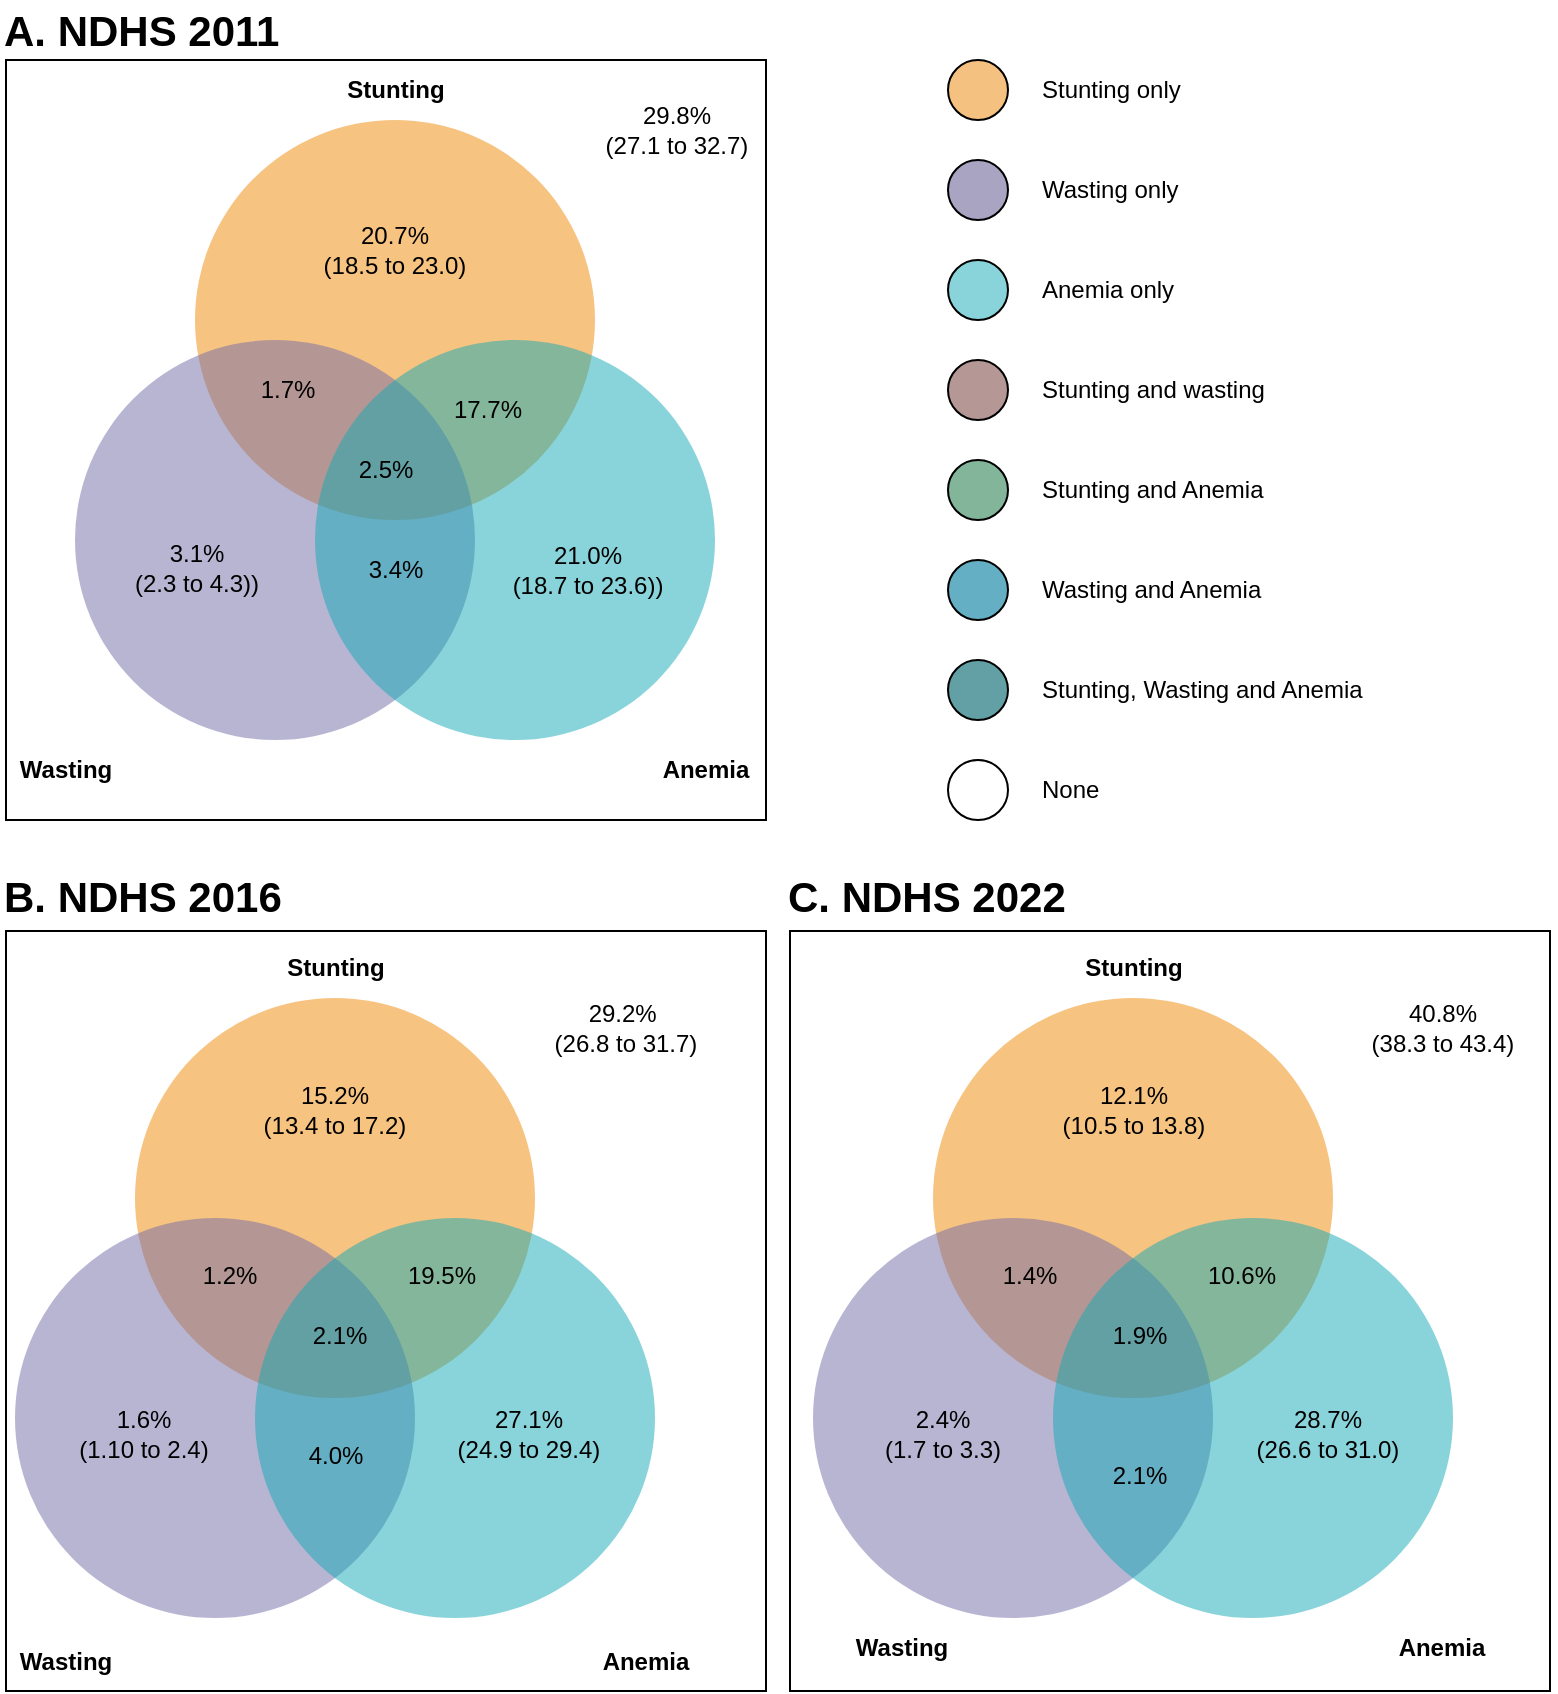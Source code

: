 <mxfile version="24.7.17">
  <diagram id="3228e29e-7158-1315-38df-8450db1d8a1d" name="Page-1">
    <mxGraphModel dx="1342" dy="878" grid="1" gridSize="10" guides="1" tooltips="1" connect="1" arrows="1" fold="1" page="1" pageScale="1" pageWidth="1169" pageHeight="827" background="none" math="0" shadow="0">
      <root>
        <mxCell id="0" />
        <mxCell id="1" parent="0" />
        <mxCell id="RtabNEArBvelA4OqSHXU-21658" value="" style="group" vertex="1" connectable="0" parent="1">
          <mxGeometry x="322" y="160" width="380" height="380" as="geometry" />
        </mxCell>
        <mxCell id="RtabNEArBvelA4OqSHXU-21667" value="" style="rounded=0;whiteSpace=wrap;html=1;" vertex="1" parent="RtabNEArBvelA4OqSHXU-21658">
          <mxGeometry width="380" height="380" as="geometry" />
        </mxCell>
        <mxCell id="21637" value="&lt;div style=&quot;text-align: center; font-size: 16px;&quot;&gt;&lt;br&gt;&lt;/div&gt;" style="ellipse;whiteSpace=wrap;html=1;aspect=fixed;rounded=1;shadow=0;glass=0;labelBackgroundColor=none;strokeColor=none;strokeWidth=1;fillColor=#F08705;gradientColor=none;fontFamily=Helvetica;fontSize=16;fontColor=#2F5B7C;align=center;opacity=50;verticalAlign=top;spacing=15;" parent="RtabNEArBvelA4OqSHXU-21658" vertex="1">
          <mxGeometry x="94.5" y="30" width="200" height="200" as="geometry" />
        </mxCell>
        <mxCell id="21638" value="" style="ellipse;whiteSpace=wrap;html=1;aspect=fixed;rounded=1;shadow=0;glass=0;labelBackgroundColor=none;strokeColor=none;strokeWidth=1;fillColor=#736CA8;gradientColor=none;fontFamily=Helvetica;fontSize=16;fontColor=#2F5B7C;align=left;opacity=50;spacing=15;" parent="RtabNEArBvelA4OqSHXU-21658" vertex="1">
          <mxGeometry x="34.5" y="140" width="200" height="200" as="geometry" />
        </mxCell>
        <mxCell id="21639" value="" style="ellipse;whiteSpace=wrap;html=1;aspect=fixed;rounded=1;shadow=0;glass=0;labelBackgroundColor=none;strokeColor=none;strokeWidth=1;fillColor=#12AAB5;gradientColor=none;fontFamily=Helvetica;fontSize=16;fontColor=#2F5B7C;align=right;opacity=50;spacing=15;" parent="RtabNEArBvelA4OqSHXU-21658" vertex="1">
          <mxGeometry x="154.5" y="140" width="200" height="200" as="geometry" />
        </mxCell>
        <mxCell id="puNikfvUWUpaqLuVU3R2-21652" value="Stunting" style="text;html=1;align=center;verticalAlign=middle;whiteSpace=wrap;rounded=0;fontStyle=1" parent="RtabNEArBvelA4OqSHXU-21658" vertex="1">
          <mxGeometry x="164.5" width="60" height="30" as="geometry" />
        </mxCell>
        <mxCell id="puNikfvUWUpaqLuVU3R2-21654" value="Wasting" style="text;html=1;align=center;verticalAlign=middle;whiteSpace=wrap;rounded=0;fontStyle=1" parent="RtabNEArBvelA4OqSHXU-21658" vertex="1">
          <mxGeometry y="340" width="60" height="30" as="geometry" />
        </mxCell>
        <mxCell id="puNikfvUWUpaqLuVU3R2-21655" value="Anemia" style="text;html=1;align=center;verticalAlign=middle;whiteSpace=wrap;rounded=0;fontStyle=1" parent="RtabNEArBvelA4OqSHXU-21658" vertex="1">
          <mxGeometry x="320" y="340" width="60" height="30" as="geometry" />
        </mxCell>
        <mxCell id="RtabNEArBvelA4OqSHXU-21795" value="2.5%" style="text;html=1;align=center;verticalAlign=middle;whiteSpace=wrap;rounded=0;" vertex="1" parent="RtabNEArBvelA4OqSHXU-21658">
          <mxGeometry x="160" y="190" width="60" height="30" as="geometry" />
        </mxCell>
        <mxCell id="RtabNEArBvelA4OqSHXU-21796" value="1.7%" style="text;html=1;align=center;verticalAlign=middle;whiteSpace=wrap;rounded=0;" vertex="1" parent="RtabNEArBvelA4OqSHXU-21658">
          <mxGeometry x="111" y="150" width="60" height="30" as="geometry" />
        </mxCell>
        <mxCell id="RtabNEArBvelA4OqSHXU-21797" value="17.7%" style="text;html=1;align=center;verticalAlign=middle;whiteSpace=wrap;rounded=0;" vertex="1" parent="RtabNEArBvelA4OqSHXU-21658">
          <mxGeometry x="211" y="160" width="60" height="30" as="geometry" />
        </mxCell>
        <mxCell id="RtabNEArBvelA4OqSHXU-21798" value="20.7%&lt;div&gt;(18.5 to 23.0)&lt;/div&gt;" style="text;html=1;align=center;verticalAlign=middle;whiteSpace=wrap;rounded=0;" vertex="1" parent="RtabNEArBvelA4OqSHXU-21658">
          <mxGeometry x="157.25" y="80" width="74.5" height="30" as="geometry" />
        </mxCell>
        <mxCell id="RtabNEArBvelA4OqSHXU-21799" value="3.1%&lt;div&gt;(2.3 to 4.3))&lt;/div&gt;" style="text;html=1;align=center;verticalAlign=middle;whiteSpace=wrap;rounded=0;" vertex="1" parent="RtabNEArBvelA4OqSHXU-21658">
          <mxGeometry x="60" y="239" width="71" height="30" as="geometry" />
        </mxCell>
        <mxCell id="RtabNEArBvelA4OqSHXU-21800" value="21.0%&lt;div&gt;(18.7 to 23.6))&lt;/div&gt;" style="text;html=1;align=center;verticalAlign=middle;whiteSpace=wrap;rounded=0;" vertex="1" parent="RtabNEArBvelA4OqSHXU-21658">
          <mxGeometry x="248" y="240" width="86" height="30" as="geometry" />
        </mxCell>
        <mxCell id="RtabNEArBvelA4OqSHXU-21835" value="29.8%&lt;div&gt;(27.1 to 32.7)&lt;/div&gt;" style="text;html=1;align=center;verticalAlign=middle;whiteSpace=wrap;rounded=0;" vertex="1" parent="RtabNEArBvelA4OqSHXU-21658">
          <mxGeometry x="294.5" y="20" width="81" height="30" as="geometry" />
        </mxCell>
        <mxCell id="RtabNEArBvelA4OqSHXU-21852" value="3.4%" style="text;html=1;align=center;verticalAlign=middle;whiteSpace=wrap;rounded=0;" vertex="1" parent="RtabNEArBvelA4OqSHXU-21658">
          <mxGeometry x="164.5" y="240" width="60" height="30" as="geometry" />
        </mxCell>
        <mxCell id="RtabNEArBvelA4OqSHXU-21659" value="" style="group" vertex="1" connectable="0" parent="1">
          <mxGeometry x="322" y="599" width="380" height="376.5" as="geometry" />
        </mxCell>
        <mxCell id="RtabNEArBvelA4OqSHXU-21668" value="" style="rounded=0;whiteSpace=wrap;html=1;" vertex="1" parent="RtabNEArBvelA4OqSHXU-21659">
          <mxGeometry y="-3.5" width="380" height="380" as="geometry" />
        </mxCell>
        <mxCell id="puNikfvUWUpaqLuVU3R2-21656" value="&lt;div style=&quot;text-align: center; font-size: 16px;&quot;&gt;&lt;br&gt;&lt;/div&gt;" style="ellipse;whiteSpace=wrap;html=1;aspect=fixed;rounded=1;shadow=0;glass=0;labelBackgroundColor=none;strokeColor=none;strokeWidth=1;fillColor=#F08705;gradientColor=none;fontFamily=Helvetica;fontSize=16;fontColor=#2F5B7C;align=center;opacity=50;verticalAlign=top;spacing=15;" parent="RtabNEArBvelA4OqSHXU-21659" vertex="1">
          <mxGeometry x="64.5" y="30" width="200" height="200" as="geometry" />
        </mxCell>
        <mxCell id="puNikfvUWUpaqLuVU3R2-21657" value="" style="ellipse;whiteSpace=wrap;html=1;aspect=fixed;rounded=1;shadow=0;glass=0;labelBackgroundColor=none;strokeColor=none;strokeWidth=1;fillColor=#736CA8;gradientColor=none;fontFamily=Helvetica;fontSize=16;fontColor=#2F5B7C;align=left;opacity=50;spacing=15;" parent="RtabNEArBvelA4OqSHXU-21659" vertex="1">
          <mxGeometry x="4.5" y="140" width="200" height="200" as="geometry" />
        </mxCell>
        <mxCell id="puNikfvUWUpaqLuVU3R2-21658" value="" style="ellipse;whiteSpace=wrap;html=1;aspect=fixed;rounded=1;shadow=0;glass=0;labelBackgroundColor=none;strokeColor=none;strokeWidth=1;fillColor=#12AAB5;gradientColor=none;fontFamily=Helvetica;fontSize=16;fontColor=#2F5B7C;align=right;opacity=50;spacing=15;" parent="RtabNEArBvelA4OqSHXU-21659" vertex="1">
          <mxGeometry x="124.5" y="140" width="200" height="200" as="geometry" />
        </mxCell>
        <mxCell id="puNikfvUWUpaqLuVU3R2-21659" value="Stunting" style="text;html=1;align=center;verticalAlign=middle;whiteSpace=wrap;rounded=0;fontStyle=1" parent="RtabNEArBvelA4OqSHXU-21659" vertex="1">
          <mxGeometry x="134.5" width="60" height="30" as="geometry" />
        </mxCell>
        <mxCell id="puNikfvUWUpaqLuVU3R2-21660" value="Wasting" style="text;html=1;align=center;verticalAlign=middle;whiteSpace=wrap;rounded=0;fontStyle=1" parent="RtabNEArBvelA4OqSHXU-21659" vertex="1">
          <mxGeometry y="346.5" width="60" height="30" as="geometry" />
        </mxCell>
        <mxCell id="puNikfvUWUpaqLuVU3R2-21661" value="Anemia" style="text;html=1;align=center;verticalAlign=middle;whiteSpace=wrap;rounded=0;fontStyle=1" parent="RtabNEArBvelA4OqSHXU-21659" vertex="1">
          <mxGeometry x="290" y="346.5" width="60" height="30" as="geometry" />
        </mxCell>
        <mxCell id="RtabNEArBvelA4OqSHXU-21815" value="2.1%" style="text;html=1;align=center;verticalAlign=middle;whiteSpace=wrap;rounded=0;" vertex="1" parent="RtabNEArBvelA4OqSHXU-21659">
          <mxGeometry x="137" y="184" width="60" height="30" as="geometry" />
        </mxCell>
        <mxCell id="RtabNEArBvelA4OqSHXU-21816" value="1.2%" style="text;html=1;align=center;verticalAlign=middle;whiteSpace=wrap;rounded=0;" vertex="1" parent="RtabNEArBvelA4OqSHXU-21659">
          <mxGeometry x="81.5" y="154" width="60" height="30" as="geometry" />
        </mxCell>
        <mxCell id="RtabNEArBvelA4OqSHXU-21817" value="19.5%" style="text;html=1;align=center;verticalAlign=middle;whiteSpace=wrap;rounded=0;" vertex="1" parent="RtabNEArBvelA4OqSHXU-21659">
          <mxGeometry x="188" y="154" width="60" height="30" as="geometry" />
        </mxCell>
        <mxCell id="RtabNEArBvelA4OqSHXU-21818" value="15.2%&lt;div&gt;(13.4 to 17.2)&lt;/div&gt;" style="text;html=1;align=center;verticalAlign=middle;whiteSpace=wrap;rounded=0;" vertex="1" parent="RtabNEArBvelA4OqSHXU-21659">
          <mxGeometry x="120.25" y="71" width="88.5" height="30" as="geometry" />
        </mxCell>
        <mxCell id="RtabNEArBvelA4OqSHXU-21819" value="1.6%&lt;div&gt;(1.10 to 2.4)&lt;/div&gt;" style="text;html=1;align=center;verticalAlign=middle;whiteSpace=wrap;rounded=0;" vertex="1" parent="RtabNEArBvelA4OqSHXU-21659">
          <mxGeometry x="30" y="233" width="78" height="30" as="geometry" />
        </mxCell>
        <mxCell id="RtabNEArBvelA4OqSHXU-21820" value="27.1%&lt;div&gt;(24.9 to 29.4)&lt;/div&gt;" style="text;html=1;align=center;verticalAlign=middle;whiteSpace=wrap;rounded=0;" vertex="1" parent="RtabNEArBvelA4OqSHXU-21659">
          <mxGeometry x="220" y="233" width="83" height="30" as="geometry" />
        </mxCell>
        <mxCell id="RtabNEArBvelA4OqSHXU-21834" value="29.2%&amp;nbsp;&lt;div&gt;(26.8 to 31.7)&lt;/div&gt;" style="text;html=1;align=center;verticalAlign=middle;whiteSpace=wrap;rounded=0;" vertex="1" parent="RtabNEArBvelA4OqSHXU-21659">
          <mxGeometry x="270" y="30" width="80" height="30" as="geometry" />
        </mxCell>
        <mxCell id="RtabNEArBvelA4OqSHXU-21836" value="4.0%" style="text;html=1;align=center;verticalAlign=middle;whiteSpace=wrap;rounded=0;" vertex="1" parent="RtabNEArBvelA4OqSHXU-21659">
          <mxGeometry x="134.5" y="244" width="60" height="30" as="geometry" />
        </mxCell>
        <mxCell id="RtabNEArBvelA4OqSHXU-21660" value="" style="group" vertex="1" connectable="0" parent="1">
          <mxGeometry x="711" y="599" width="386" height="376.5" as="geometry" />
        </mxCell>
        <mxCell id="RtabNEArBvelA4OqSHXU-21669" value="" style="rounded=0;whiteSpace=wrap;html=1;" vertex="1" parent="RtabNEArBvelA4OqSHXU-21660">
          <mxGeometry x="3" y="-3.5" width="380" height="380" as="geometry" />
        </mxCell>
        <mxCell id="puNikfvUWUpaqLuVU3R2-21662" value="&lt;div style=&quot;text-align: center; font-size: 16px;&quot;&gt;&lt;br&gt;&lt;/div&gt;" style="ellipse;whiteSpace=wrap;html=1;aspect=fixed;rounded=1;shadow=0;glass=0;labelBackgroundColor=none;strokeColor=none;strokeWidth=1;fillColor=#F08705;gradientColor=none;fontFamily=Helvetica;fontSize=16;fontColor=#2F5B7C;align=center;opacity=50;verticalAlign=top;spacing=15;" parent="RtabNEArBvelA4OqSHXU-21660" vertex="1">
          <mxGeometry x="74.5" y="30" width="200" height="200" as="geometry" />
        </mxCell>
        <mxCell id="puNikfvUWUpaqLuVU3R2-21663" value="" style="ellipse;whiteSpace=wrap;html=1;aspect=fixed;rounded=1;shadow=0;glass=0;labelBackgroundColor=none;strokeColor=none;strokeWidth=1;fillColor=#736CA8;gradientColor=none;fontFamily=Helvetica;fontSize=16;fontColor=#2F5B7C;align=left;opacity=50;spacing=15;" parent="RtabNEArBvelA4OqSHXU-21660" vertex="1">
          <mxGeometry x="14.5" y="140" width="200" height="200" as="geometry" />
        </mxCell>
        <mxCell id="puNikfvUWUpaqLuVU3R2-21664" value="" style="ellipse;whiteSpace=wrap;html=1;aspect=fixed;rounded=1;shadow=0;glass=0;labelBackgroundColor=none;strokeColor=none;strokeWidth=1;fillColor=#12AAB5;gradientColor=none;fontFamily=Helvetica;fontSize=16;fontColor=#2F5B7C;align=right;opacity=50;spacing=15;" parent="RtabNEArBvelA4OqSHXU-21660" vertex="1">
          <mxGeometry x="134.5" y="140" width="200" height="200" as="geometry" />
        </mxCell>
        <mxCell id="puNikfvUWUpaqLuVU3R2-21665" value="Stunting" style="text;html=1;align=center;verticalAlign=middle;whiteSpace=wrap;rounded=0;fontStyle=1" parent="RtabNEArBvelA4OqSHXU-21660" vertex="1">
          <mxGeometry x="144.5" width="60" height="30" as="geometry" />
        </mxCell>
        <mxCell id="puNikfvUWUpaqLuVU3R2-21666" value="Wasting" style="text;html=1;align=center;verticalAlign=middle;whiteSpace=wrap;rounded=0;fontStyle=1" parent="RtabNEArBvelA4OqSHXU-21660" vertex="1">
          <mxGeometry x="29" y="340" width="60" height="30" as="geometry" />
        </mxCell>
        <mxCell id="puNikfvUWUpaqLuVU3R2-21667" value="Anemia" style="text;html=1;align=center;verticalAlign=middle;whiteSpace=wrap;rounded=0;fontStyle=1" parent="RtabNEArBvelA4OqSHXU-21660" vertex="1">
          <mxGeometry x="299" y="340" width="60" height="30" as="geometry" />
        </mxCell>
        <mxCell id="RtabNEArBvelA4OqSHXU-21827" value="1.9%" style="text;html=1;align=center;verticalAlign=middle;whiteSpace=wrap;rounded=0;" vertex="1" parent="RtabNEArBvelA4OqSHXU-21660">
          <mxGeometry x="148" y="184" width="60" height="30" as="geometry" />
        </mxCell>
        <mxCell id="RtabNEArBvelA4OqSHXU-21828" value="1.4%" style="text;html=1;align=center;verticalAlign=middle;whiteSpace=wrap;rounded=0;" vertex="1" parent="RtabNEArBvelA4OqSHXU-21660">
          <mxGeometry x="92.5" y="154" width="60" height="30" as="geometry" />
        </mxCell>
        <mxCell id="RtabNEArBvelA4OqSHXU-21829" value="10.6%" style="text;html=1;align=center;verticalAlign=middle;whiteSpace=wrap;rounded=0;" vertex="1" parent="RtabNEArBvelA4OqSHXU-21660">
          <mxGeometry x="199" y="154" width="60" height="30" as="geometry" />
        </mxCell>
        <mxCell id="RtabNEArBvelA4OqSHXU-21830" value="12.1%&lt;div&gt;(10.5 to 13.8)&lt;/div&gt;" style="text;html=1;align=center;verticalAlign=middle;whiteSpace=wrap;rounded=0;" vertex="1" parent="RtabNEArBvelA4OqSHXU-21660">
          <mxGeometry x="129.5" y="71" width="90" height="30" as="geometry" />
        </mxCell>
        <mxCell id="RtabNEArBvelA4OqSHXU-21831" value="2.4%&lt;div&gt;(1.7 to 3.3)&lt;/div&gt;" style="text;html=1;align=center;verticalAlign=middle;whiteSpace=wrap;rounded=0;" vertex="1" parent="RtabNEArBvelA4OqSHXU-21660">
          <mxGeometry x="40" y="233" width="79" height="30" as="geometry" />
        </mxCell>
        <mxCell id="RtabNEArBvelA4OqSHXU-21832" value="28.7%&lt;div&gt;(26.6 to 31.0)&lt;/div&gt;" style="text;html=1;align=center;verticalAlign=middle;whiteSpace=wrap;rounded=0;" vertex="1" parent="RtabNEArBvelA4OqSHXU-21660">
          <mxGeometry x="230" y="233" width="84" height="30" as="geometry" />
        </mxCell>
        <mxCell id="RtabNEArBvelA4OqSHXU-21833" value="40.8%&lt;div&gt;(38.3 to 43.4)&lt;/div&gt;" style="text;html=1;align=center;verticalAlign=middle;whiteSpace=wrap;rounded=0;" vertex="1" parent="RtabNEArBvelA4OqSHXU-21660">
          <mxGeometry x="289.5" y="30" width="79" height="30" as="geometry" />
        </mxCell>
        <mxCell id="RtabNEArBvelA4OqSHXU-21853" value="2.1%" style="text;html=1;align=center;verticalAlign=middle;whiteSpace=wrap;rounded=0;" vertex="1" parent="RtabNEArBvelA4OqSHXU-21660">
          <mxGeometry x="148" y="254" width="60" height="30" as="geometry" />
        </mxCell>
        <mxCell id="RtabNEArBvelA4OqSHXU-21662" value="&lt;font style=&quot;font-size: 21px;&quot;&gt;&lt;b&gt;A. NDHS 2011&lt;/b&gt;&lt;/font&gt;" style="text;html=1;align=left;verticalAlign=middle;whiteSpace=wrap;rounded=0;" vertex="1" parent="1">
          <mxGeometry x="319" y="130" width="330" height="30" as="geometry" />
        </mxCell>
        <mxCell id="RtabNEArBvelA4OqSHXU-21665" value="&lt;font style=&quot;font-size: 21px;&quot;&gt;&lt;b&gt;B. NDHS 2016&lt;/b&gt;&lt;/font&gt;" style="text;html=1;align=left;verticalAlign=middle;whiteSpace=wrap;rounded=0;" vertex="1" parent="1">
          <mxGeometry x="319" y="563" width="330" height="30" as="geometry" />
        </mxCell>
        <mxCell id="RtabNEArBvelA4OqSHXU-21666" value="&lt;font style=&quot;font-size: 21px;&quot;&gt;&lt;b&gt;C. NDHS 2022&lt;/b&gt;&lt;/font&gt;" style="text;html=1;align=left;verticalAlign=middle;whiteSpace=wrap;rounded=0;" vertex="1" parent="1">
          <mxGeometry x="711" y="563" width="330" height="30" as="geometry" />
        </mxCell>
        <mxCell id="RtabNEArBvelA4OqSHXU-21689" value="" style="group" vertex="1" connectable="0" parent="1">
          <mxGeometry x="793" y="160" width="225" height="380" as="geometry" />
        </mxCell>
        <mxCell id="RtabNEArBvelA4OqSHXU-21686" value="" style="ellipse;whiteSpace=wrap;html=1;aspect=fixed;fillColor=#ffffff;container=0;" vertex="1" parent="RtabNEArBvelA4OqSHXU-21689">
          <mxGeometry y="350" width="30" height="30" as="geometry" />
        </mxCell>
        <mxCell id="RtabNEArBvelA4OqSHXU-21687" value="None" style="text;html=1;align=left;verticalAlign=middle;whiteSpace=wrap;rounded=0;container=0;" vertex="1" parent="RtabNEArBvelA4OqSHXU-21689">
          <mxGeometry x="45" y="350" width="180" height="30" as="geometry" />
        </mxCell>
        <mxCell id="RtabNEArBvelA4OqSHXU-21644" value="" style="ellipse;whiteSpace=wrap;html=1;aspect=fixed;fillColor=#f5c180;container=0;" vertex="1" parent="RtabNEArBvelA4OqSHXU-21689">
          <mxGeometry width="30" height="30" as="geometry" />
        </mxCell>
        <mxCell id="RtabNEArBvelA4OqSHXU-21645" value="" style="ellipse;whiteSpace=wrap;html=1;aspect=fixed;fillColor=#a8a4c2;container=0;" vertex="1" parent="RtabNEArBvelA4OqSHXU-21689">
          <mxGeometry y="50" width="30" height="30" as="geometry" />
        </mxCell>
        <mxCell id="RtabNEArBvelA4OqSHXU-21646" value="" style="ellipse;whiteSpace=wrap;html=1;aspect=fixed;fillColor=#88d4da;container=0;" vertex="1" parent="RtabNEArBvelA4OqSHXU-21689">
          <mxGeometry y="100" width="30" height="30" as="geometry" />
        </mxCell>
        <mxCell id="RtabNEArBvelA4OqSHXU-21647" value="" style="ellipse;whiteSpace=wrap;html=1;aspect=fixed;fillColor=#b59795;container=0;" vertex="1" parent="RtabNEArBvelA4OqSHXU-21689">
          <mxGeometry y="150" width="30" height="30" as="geometry" />
        </mxCell>
        <mxCell id="RtabNEArBvelA4OqSHXU-21648" value="" style="ellipse;whiteSpace=wrap;html=1;aspect=fixed;fillColor=#83b59b;container=0;" vertex="1" parent="RtabNEArBvelA4OqSHXU-21689">
          <mxGeometry y="200" width="30" height="30" as="geometry" />
        </mxCell>
        <mxCell id="RtabNEArBvelA4OqSHXU-21649" value="" style="ellipse;whiteSpace=wrap;html=1;aspect=fixed;fillColor=#65afc4;container=0;" vertex="1" parent="RtabNEArBvelA4OqSHXU-21689">
          <mxGeometry y="250" width="30" height="30" as="geometry" />
        </mxCell>
        <mxCell id="RtabNEArBvelA4OqSHXU-21650" value="" style="ellipse;whiteSpace=wrap;html=1;aspect=fixed;fillColor=#63a0a5;container=0;" vertex="1" parent="RtabNEArBvelA4OqSHXU-21689">
          <mxGeometry y="300" width="30" height="30" as="geometry" />
        </mxCell>
        <mxCell id="RtabNEArBvelA4OqSHXU-21651" value="Stunting only" style="text;html=1;align=left;verticalAlign=middle;whiteSpace=wrap;rounded=0;container=0;" vertex="1" parent="RtabNEArBvelA4OqSHXU-21689">
          <mxGeometry x="45" width="160" height="30" as="geometry" />
        </mxCell>
        <mxCell id="RtabNEArBvelA4OqSHXU-21652" value="Wasting only" style="text;html=1;align=left;verticalAlign=middle;whiteSpace=wrap;rounded=0;container=0;" vertex="1" parent="RtabNEArBvelA4OqSHXU-21689">
          <mxGeometry x="45" y="50" width="160" height="30" as="geometry" />
        </mxCell>
        <mxCell id="RtabNEArBvelA4OqSHXU-21653" value="Anemia only" style="text;html=1;align=left;verticalAlign=middle;whiteSpace=wrap;rounded=0;container=0;" vertex="1" parent="RtabNEArBvelA4OqSHXU-21689">
          <mxGeometry x="45" y="100" width="160" height="30" as="geometry" />
        </mxCell>
        <mxCell id="RtabNEArBvelA4OqSHXU-21654" value="Stunting and wasting" style="text;html=1;align=left;verticalAlign=middle;whiteSpace=wrap;rounded=0;container=0;" vertex="1" parent="RtabNEArBvelA4OqSHXU-21689">
          <mxGeometry x="45" y="150" width="160" height="30" as="geometry" />
        </mxCell>
        <mxCell id="RtabNEArBvelA4OqSHXU-21655" value="Stunting and Anemia" style="text;html=1;align=left;verticalAlign=middle;whiteSpace=wrap;rounded=0;container=0;" vertex="1" parent="RtabNEArBvelA4OqSHXU-21689">
          <mxGeometry x="45" y="200" width="160" height="30" as="geometry" />
        </mxCell>
        <mxCell id="RtabNEArBvelA4OqSHXU-21656" value="Wasting and Anemia" style="text;html=1;align=left;verticalAlign=middle;whiteSpace=wrap;rounded=0;container=0;" vertex="1" parent="RtabNEArBvelA4OqSHXU-21689">
          <mxGeometry x="45" y="250" width="160" height="30" as="geometry" />
        </mxCell>
        <mxCell id="RtabNEArBvelA4OqSHXU-21657" value="Stunting, Wasting and Anemia" style="text;html=1;align=left;verticalAlign=middle;whiteSpace=wrap;rounded=0;container=0;" vertex="1" parent="RtabNEArBvelA4OqSHXU-21689">
          <mxGeometry x="45" y="300" width="180" height="30" as="geometry" />
        </mxCell>
      </root>
    </mxGraphModel>
  </diagram>
</mxfile>
